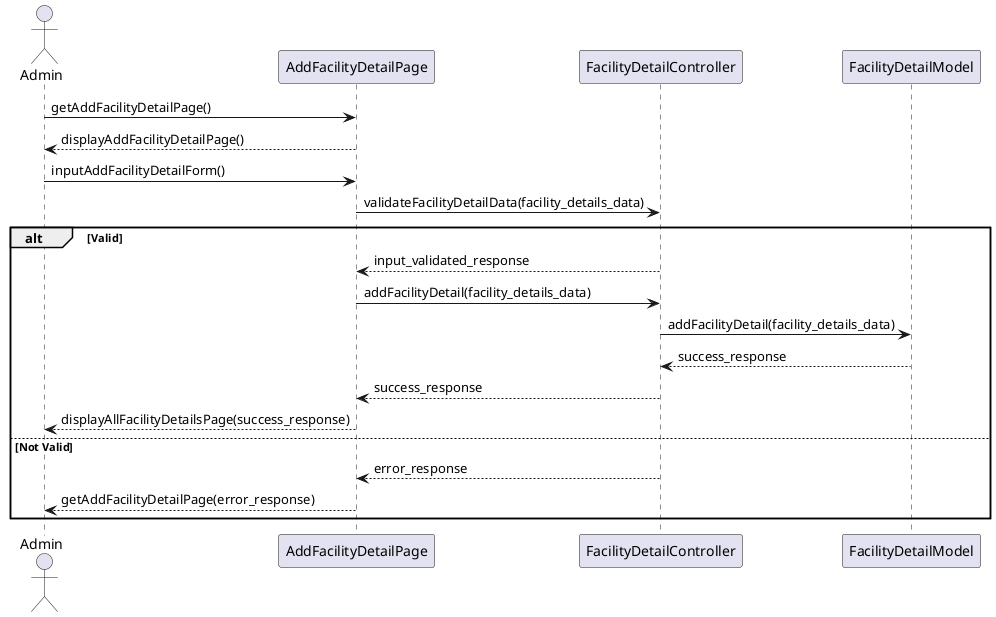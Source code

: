 @startuml
actor Admin as act
participant AddFacilityDetailPage as view
participant FacilityDetailController as ctrl
participant FacilityDetailModel as model

act -> view : getAddFacilityDetailPage()
act <-- view : displayAddFacilityDetailPage()

    act->view : inputAddFacilityDetailForm()
    view->ctrl : validateFacilityDetailData(facility_details_data)
        alt Valid
        ctrl-->view:input_validated_response
        view->ctrl: addFacilityDetail(facility_details_data)
        ctrl->model: addFacilityDetail(facility_details_data)
        model --> ctrl: success_response
        ctrl --> view: success_response
        view-->act: displayAllFacilityDetailsPage(success_response)
        else Not Valid
        ctrl --> view: error_response
        view-->act: getAddFacilityDetailPage(error_response)
        end


@enduml
